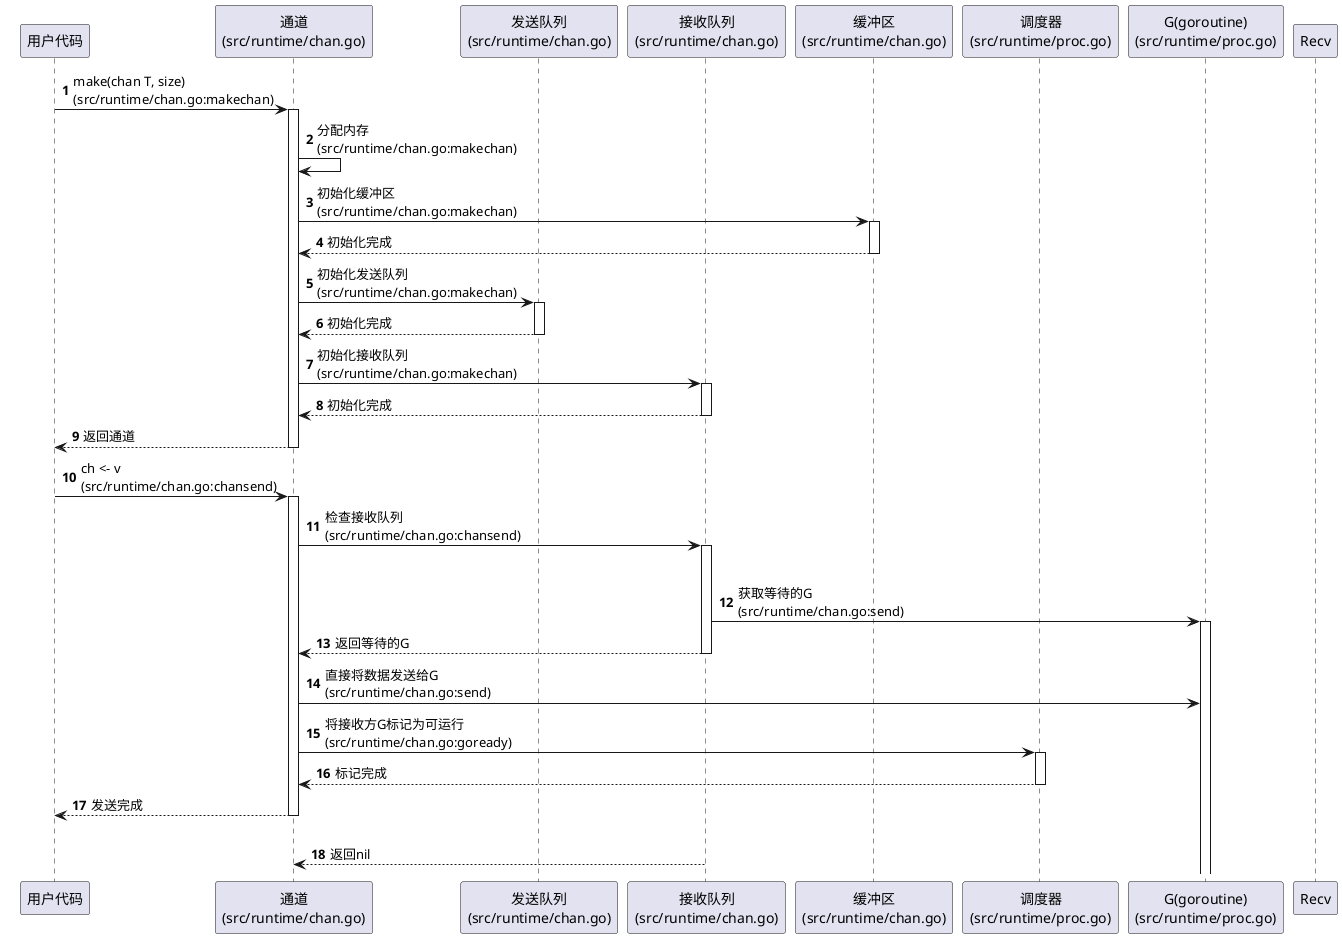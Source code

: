 @startuml Go通道操作时序图

autonumber

' 参与者定义
participant "用户代码" as User
participant "通道\n(src/runtime/chan.go)" as Channel
participant "发送队列\n(src/runtime/chan.go)" as SendQ
participant "接收队列\n(src/runtime/chan.go)" as RecvQ
participant "缓冲区\n(src/runtime/chan.go)" as Buffer
participant "调度器\n(src/runtime/proc.go)" as Scheduler
participant "G(goroutine)\n(src/runtime/proc.go)" as G

' 创建通道
User -> Channel: make(chan T, size)\n(src/runtime/chan.go:makechan)
activate Channel

Channel -> Channel: 分配内存\n(src/runtime/chan.go:makechan)
Channel -> Buffer: 初始化缓冲区\n(src/runtime/chan.go:makechan)
activate Buffer
Buffer --> Channel: 初始化完成
deactivate Buffer

Channel -> SendQ: 初始化发送队列\n(src/runtime/chan.go:makechan)
activate SendQ
SendQ --> Channel: 初始化完成
deactivate SendQ

Channel -> RecvQ: 初始化接收队列\n(src/runtime/chan.go:makechan)
activate RecvQ
RecvQ --> Channel: 初始化完成
deactivate RecvQ

Channel --> User: 返回通道
deactivate Channel

' 发送操作 - 无缓冲通道
User -> Channel: ch <- v\n(src/runtime/chan.go:chansend)
activate Channel

Channel -> RecvQ: 检查接收队列\n(src/runtime/chan.go:chansend)
activate RecvQ

alt 接收队列不为空 (有G等待接收)
  RecvQ -> G: 获取等待的G\n(src/runtime/chan.go:send)
  activate G
  RecvQ --> Channel: 返回等待的G
  deactivate RecvQ
  
  Channel -> G: 直接将数据发送给G\n(src/runtime/chan.go:send)
  Channel -> Scheduler: 将接收方G标记为可运行\n(src/runtime/chan.go:goready)
  activate Scheduler
  Scheduler --> Channel: 标记完成
  deactivate Scheduler
  
  Channel --> User: 发送完成
  deactivate Channel
  
else 接收队列为空 (无G等待接收)
  RecvQ --> Channel: 返回nil
  deactivate Recv